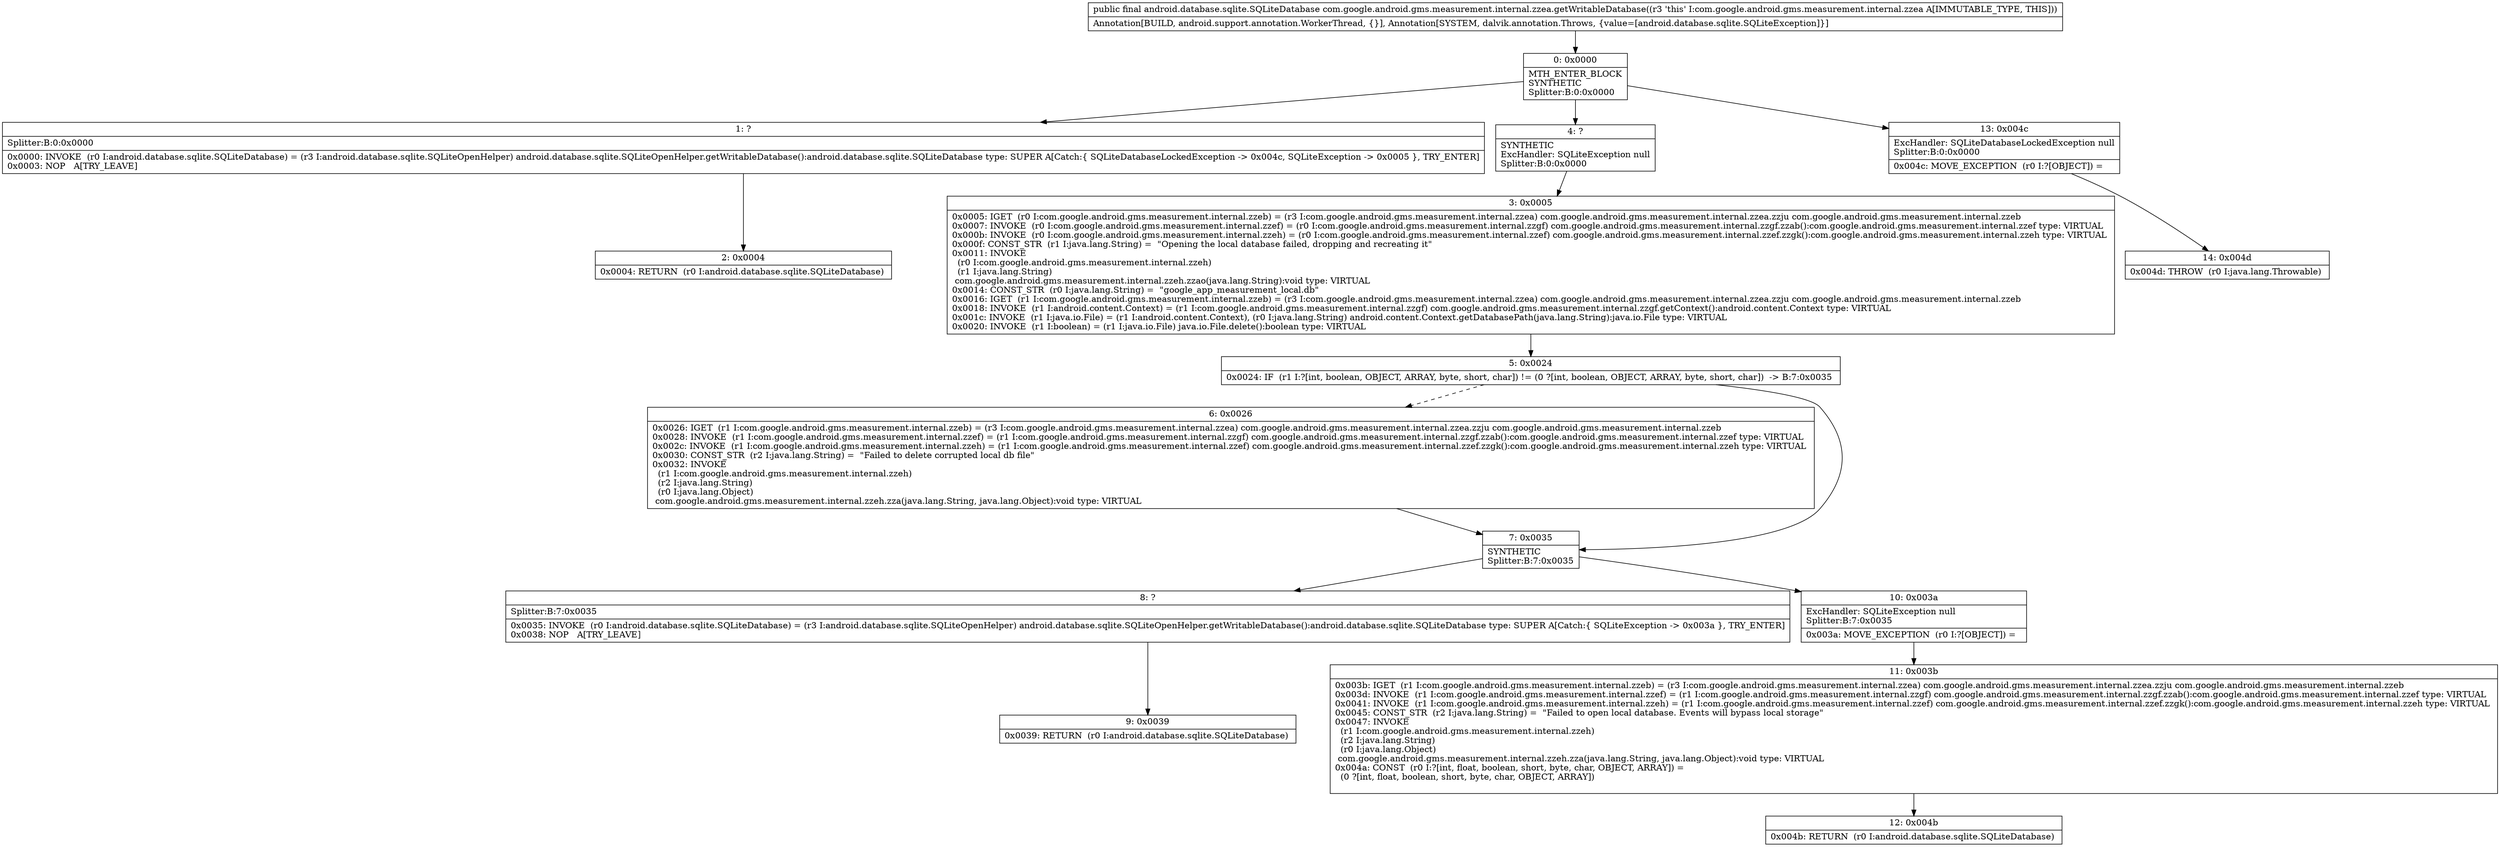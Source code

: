 digraph "CFG forcom.google.android.gms.measurement.internal.zzea.getWritableDatabase()Landroid\/database\/sqlite\/SQLiteDatabase;" {
Node_0 [shape=record,label="{0\:\ 0x0000|MTH_ENTER_BLOCK\lSYNTHETIC\lSplitter:B:0:0x0000\l}"];
Node_1 [shape=record,label="{1\:\ ?|Splitter:B:0:0x0000\l|0x0000: INVOKE  (r0 I:android.database.sqlite.SQLiteDatabase) = (r3 I:android.database.sqlite.SQLiteOpenHelper) android.database.sqlite.SQLiteOpenHelper.getWritableDatabase():android.database.sqlite.SQLiteDatabase type: SUPER A[Catch:\{ SQLiteDatabaseLockedException \-\> 0x004c, SQLiteException \-\> 0x0005 \}, TRY_ENTER]\l0x0003: NOP   A[TRY_LEAVE]\l}"];
Node_2 [shape=record,label="{2\:\ 0x0004|0x0004: RETURN  (r0 I:android.database.sqlite.SQLiteDatabase) \l}"];
Node_3 [shape=record,label="{3\:\ 0x0005|0x0005: IGET  (r0 I:com.google.android.gms.measurement.internal.zzeb) = (r3 I:com.google.android.gms.measurement.internal.zzea) com.google.android.gms.measurement.internal.zzea.zzju com.google.android.gms.measurement.internal.zzeb \l0x0007: INVOKE  (r0 I:com.google.android.gms.measurement.internal.zzef) = (r0 I:com.google.android.gms.measurement.internal.zzgf) com.google.android.gms.measurement.internal.zzgf.zzab():com.google.android.gms.measurement.internal.zzef type: VIRTUAL \l0x000b: INVOKE  (r0 I:com.google.android.gms.measurement.internal.zzeh) = (r0 I:com.google.android.gms.measurement.internal.zzef) com.google.android.gms.measurement.internal.zzef.zzgk():com.google.android.gms.measurement.internal.zzeh type: VIRTUAL \l0x000f: CONST_STR  (r1 I:java.lang.String) =  \"Opening the local database failed, dropping and recreating it\" \l0x0011: INVOKE  \l  (r0 I:com.google.android.gms.measurement.internal.zzeh)\l  (r1 I:java.lang.String)\l com.google.android.gms.measurement.internal.zzeh.zzao(java.lang.String):void type: VIRTUAL \l0x0014: CONST_STR  (r0 I:java.lang.String) =  \"google_app_measurement_local.db\" \l0x0016: IGET  (r1 I:com.google.android.gms.measurement.internal.zzeb) = (r3 I:com.google.android.gms.measurement.internal.zzea) com.google.android.gms.measurement.internal.zzea.zzju com.google.android.gms.measurement.internal.zzeb \l0x0018: INVOKE  (r1 I:android.content.Context) = (r1 I:com.google.android.gms.measurement.internal.zzgf) com.google.android.gms.measurement.internal.zzgf.getContext():android.content.Context type: VIRTUAL \l0x001c: INVOKE  (r1 I:java.io.File) = (r1 I:android.content.Context), (r0 I:java.lang.String) android.content.Context.getDatabasePath(java.lang.String):java.io.File type: VIRTUAL \l0x0020: INVOKE  (r1 I:boolean) = (r1 I:java.io.File) java.io.File.delete():boolean type: VIRTUAL \l}"];
Node_4 [shape=record,label="{4\:\ ?|SYNTHETIC\lExcHandler: SQLiteException null\lSplitter:B:0:0x0000\l}"];
Node_5 [shape=record,label="{5\:\ 0x0024|0x0024: IF  (r1 I:?[int, boolean, OBJECT, ARRAY, byte, short, char]) != (0 ?[int, boolean, OBJECT, ARRAY, byte, short, char])  \-\> B:7:0x0035 \l}"];
Node_6 [shape=record,label="{6\:\ 0x0026|0x0026: IGET  (r1 I:com.google.android.gms.measurement.internal.zzeb) = (r3 I:com.google.android.gms.measurement.internal.zzea) com.google.android.gms.measurement.internal.zzea.zzju com.google.android.gms.measurement.internal.zzeb \l0x0028: INVOKE  (r1 I:com.google.android.gms.measurement.internal.zzef) = (r1 I:com.google.android.gms.measurement.internal.zzgf) com.google.android.gms.measurement.internal.zzgf.zzab():com.google.android.gms.measurement.internal.zzef type: VIRTUAL \l0x002c: INVOKE  (r1 I:com.google.android.gms.measurement.internal.zzeh) = (r1 I:com.google.android.gms.measurement.internal.zzef) com.google.android.gms.measurement.internal.zzef.zzgk():com.google.android.gms.measurement.internal.zzeh type: VIRTUAL \l0x0030: CONST_STR  (r2 I:java.lang.String) =  \"Failed to delete corrupted local db file\" \l0x0032: INVOKE  \l  (r1 I:com.google.android.gms.measurement.internal.zzeh)\l  (r2 I:java.lang.String)\l  (r0 I:java.lang.Object)\l com.google.android.gms.measurement.internal.zzeh.zza(java.lang.String, java.lang.Object):void type: VIRTUAL \l}"];
Node_7 [shape=record,label="{7\:\ 0x0035|SYNTHETIC\lSplitter:B:7:0x0035\l}"];
Node_8 [shape=record,label="{8\:\ ?|Splitter:B:7:0x0035\l|0x0035: INVOKE  (r0 I:android.database.sqlite.SQLiteDatabase) = (r3 I:android.database.sqlite.SQLiteOpenHelper) android.database.sqlite.SQLiteOpenHelper.getWritableDatabase():android.database.sqlite.SQLiteDatabase type: SUPER A[Catch:\{ SQLiteException \-\> 0x003a \}, TRY_ENTER]\l0x0038: NOP   A[TRY_LEAVE]\l}"];
Node_9 [shape=record,label="{9\:\ 0x0039|0x0039: RETURN  (r0 I:android.database.sqlite.SQLiteDatabase) \l}"];
Node_10 [shape=record,label="{10\:\ 0x003a|ExcHandler: SQLiteException null\lSplitter:B:7:0x0035\l|0x003a: MOVE_EXCEPTION  (r0 I:?[OBJECT]) =  \l}"];
Node_11 [shape=record,label="{11\:\ 0x003b|0x003b: IGET  (r1 I:com.google.android.gms.measurement.internal.zzeb) = (r3 I:com.google.android.gms.measurement.internal.zzea) com.google.android.gms.measurement.internal.zzea.zzju com.google.android.gms.measurement.internal.zzeb \l0x003d: INVOKE  (r1 I:com.google.android.gms.measurement.internal.zzef) = (r1 I:com.google.android.gms.measurement.internal.zzgf) com.google.android.gms.measurement.internal.zzgf.zzab():com.google.android.gms.measurement.internal.zzef type: VIRTUAL \l0x0041: INVOKE  (r1 I:com.google.android.gms.measurement.internal.zzeh) = (r1 I:com.google.android.gms.measurement.internal.zzef) com.google.android.gms.measurement.internal.zzef.zzgk():com.google.android.gms.measurement.internal.zzeh type: VIRTUAL \l0x0045: CONST_STR  (r2 I:java.lang.String) =  \"Failed to open local database. Events will bypass local storage\" \l0x0047: INVOKE  \l  (r1 I:com.google.android.gms.measurement.internal.zzeh)\l  (r2 I:java.lang.String)\l  (r0 I:java.lang.Object)\l com.google.android.gms.measurement.internal.zzeh.zza(java.lang.String, java.lang.Object):void type: VIRTUAL \l0x004a: CONST  (r0 I:?[int, float, boolean, short, byte, char, OBJECT, ARRAY]) = \l  (0 ?[int, float, boolean, short, byte, char, OBJECT, ARRAY])\l \l}"];
Node_12 [shape=record,label="{12\:\ 0x004b|0x004b: RETURN  (r0 I:android.database.sqlite.SQLiteDatabase) \l}"];
Node_13 [shape=record,label="{13\:\ 0x004c|ExcHandler: SQLiteDatabaseLockedException null\lSplitter:B:0:0x0000\l|0x004c: MOVE_EXCEPTION  (r0 I:?[OBJECT]) =  \l}"];
Node_14 [shape=record,label="{14\:\ 0x004d|0x004d: THROW  (r0 I:java.lang.Throwable) \l}"];
MethodNode[shape=record,label="{public final android.database.sqlite.SQLiteDatabase com.google.android.gms.measurement.internal.zzea.getWritableDatabase((r3 'this' I:com.google.android.gms.measurement.internal.zzea A[IMMUTABLE_TYPE, THIS]))  | Annotation[BUILD, android.support.annotation.WorkerThread, \{\}], Annotation[SYSTEM, dalvik.annotation.Throws, \{value=[android.database.sqlite.SQLiteException]\}]\l}"];
MethodNode -> Node_0;
Node_0 -> Node_1;
Node_0 -> Node_13;
Node_0 -> Node_4;
Node_1 -> Node_2;
Node_3 -> Node_5;
Node_4 -> Node_3;
Node_5 -> Node_6[style=dashed];
Node_5 -> Node_7;
Node_6 -> Node_7;
Node_7 -> Node_8;
Node_7 -> Node_10;
Node_8 -> Node_9;
Node_10 -> Node_11;
Node_11 -> Node_12;
Node_13 -> Node_14;
}

